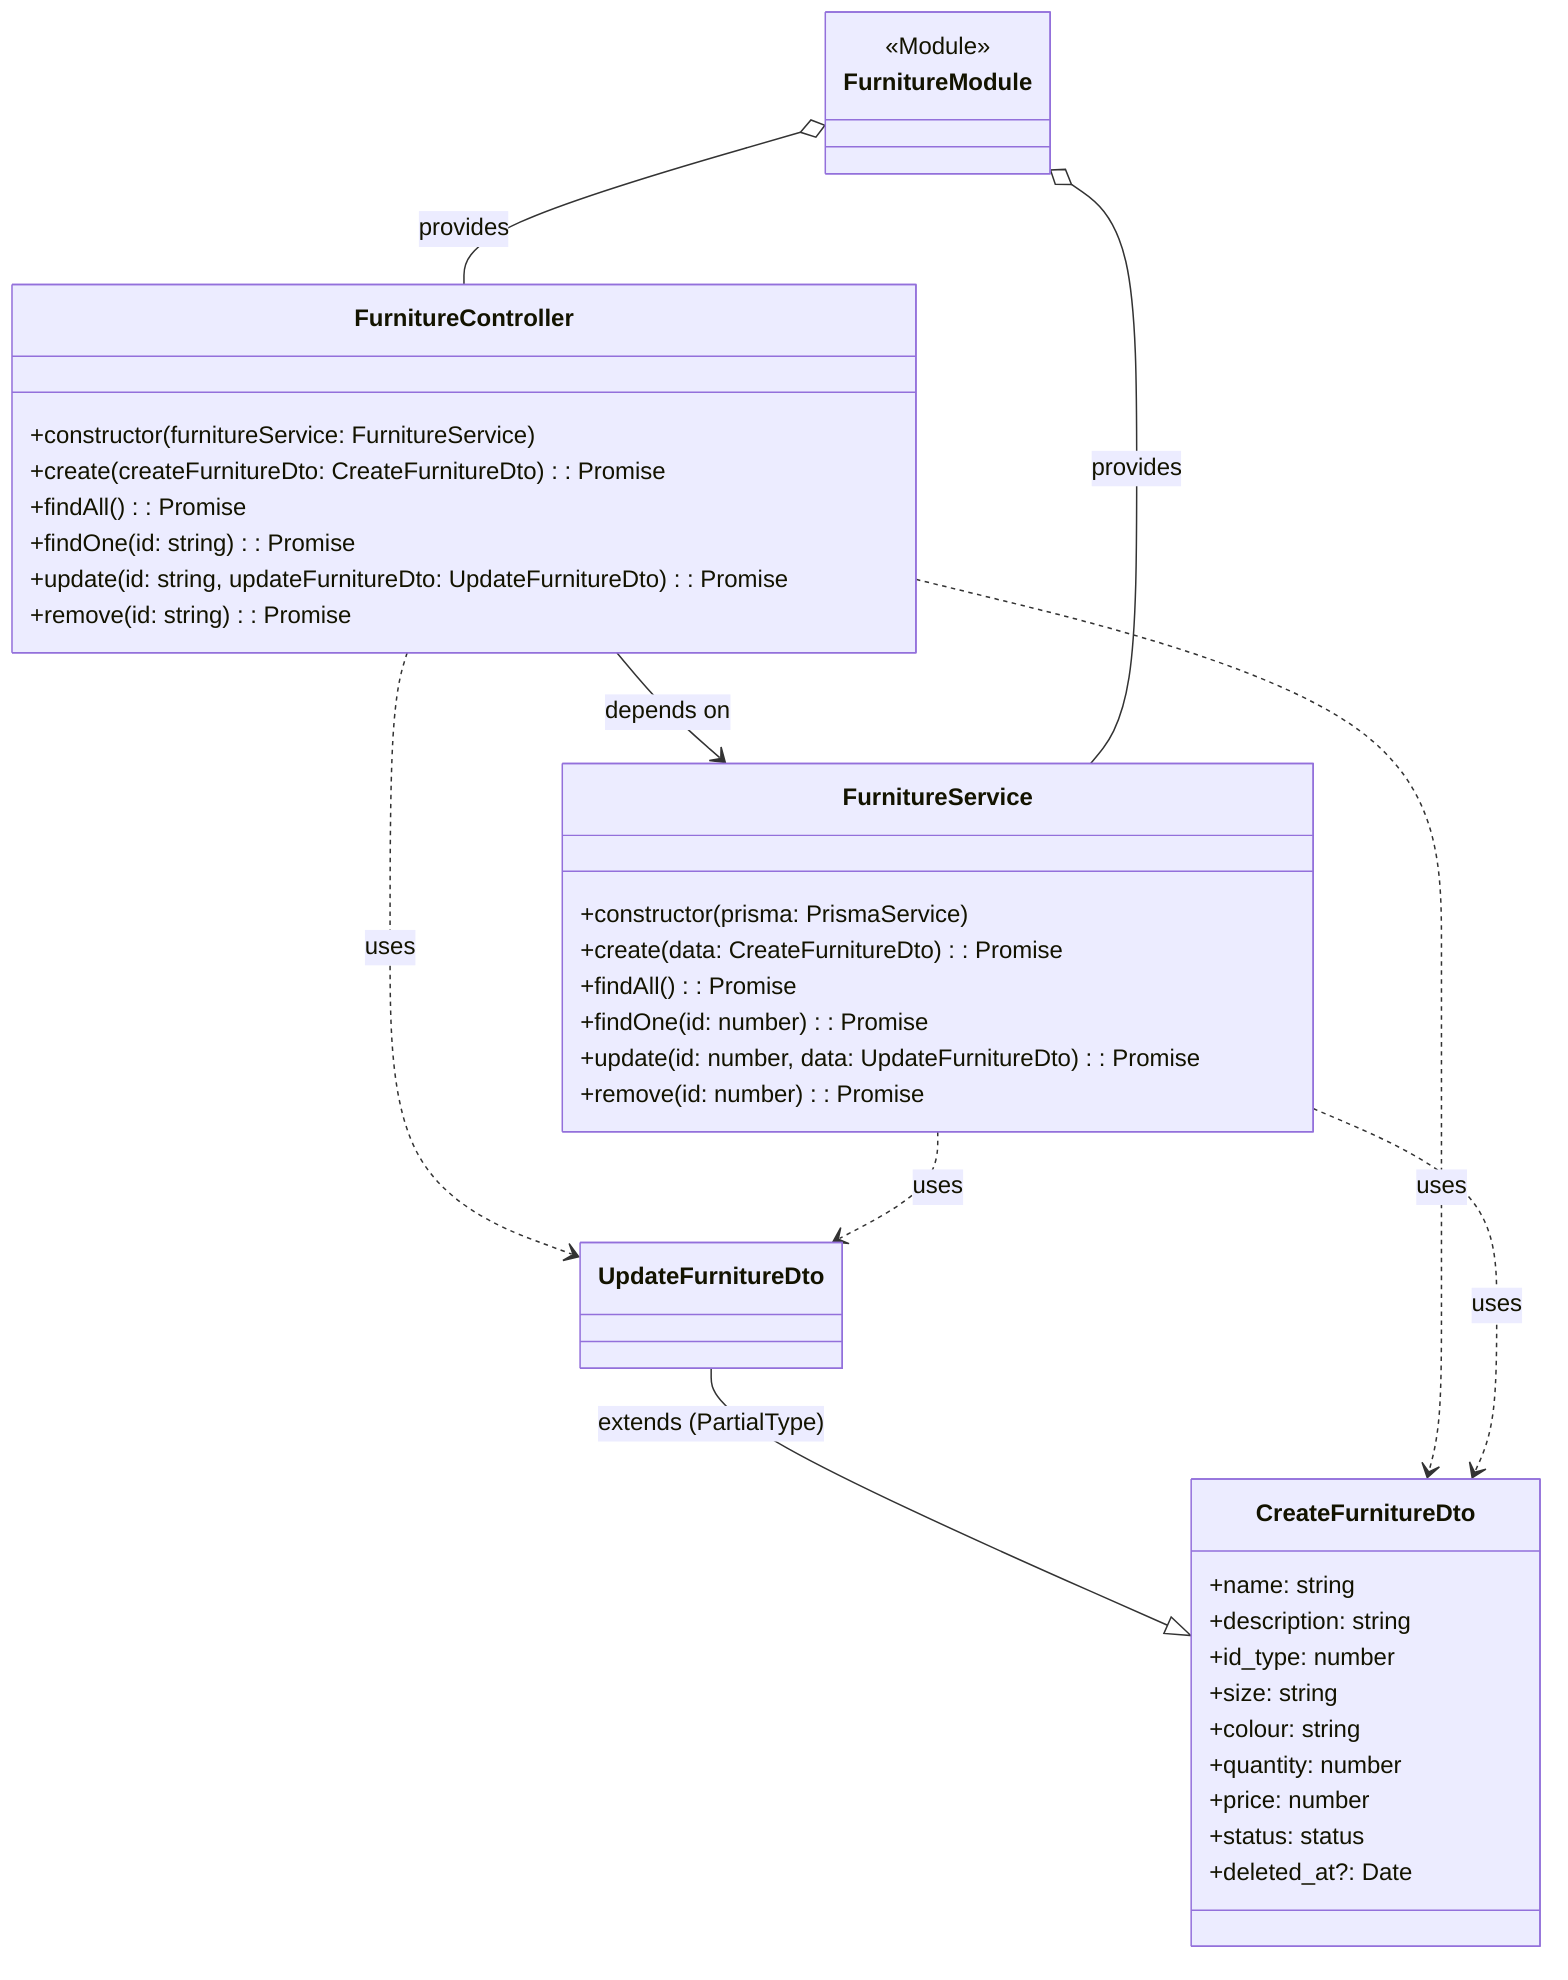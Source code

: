 %% src\furniture\furniture.diagram.mmd

classDiagram
    %% DTOs
    class CreateFurnitureDto {
        +name: string
        +description: string
        +id_type: number
        +size: string
        +colour: string
        +quantity: number
        +price: number
        +status: status
        +deleted_at?: Date
    }
    class UpdateFurnitureDto
    UpdateFurnitureDto --|> CreateFurnitureDto : extends (PartialType)

    %% Service
    class FurnitureService {
        +constructor(prisma: PrismaService)
        +create(data: CreateFurnitureDto): Promise<Furniture>
        +findAll(): Promise<Furniture[]>
        +findOne(id: number): Promise<Furniture>
        +update(id: number, data: UpdateFurnitureDto): Promise<Furniture>
        +remove(id: number): Promise<Furniture>
    }

    %% Controller
    class FurnitureController {
        +constructor(furnitureService: FurnitureService)
        +create(createFurnitureDto: CreateFurnitureDto): Promise<Furniture>
        +findAll(): Promise<Furniture[]>
        +findOne(id: string): Promise<Furniture>
        +update(id: string, updateFurnitureDto: UpdateFurnitureDto): Promise<Furniture>
        +remove(id: string): Promise<Furniture>
    }

    %% Module
    class FurnitureModule {
        <<Module>>
    }

    %% Relationships
    FurnitureController --> FurnitureService : depends on
    FurnitureController ..> CreateFurnitureDto : uses
    FurnitureController ..> UpdateFurnitureDto : uses
    FurnitureService ..> CreateFurnitureDto : uses
    FurnitureService ..> UpdateFurnitureDto : uses
    FurnitureModule o-- FurnitureController : provides
    FurnitureModule o-- FurnitureService : provides
